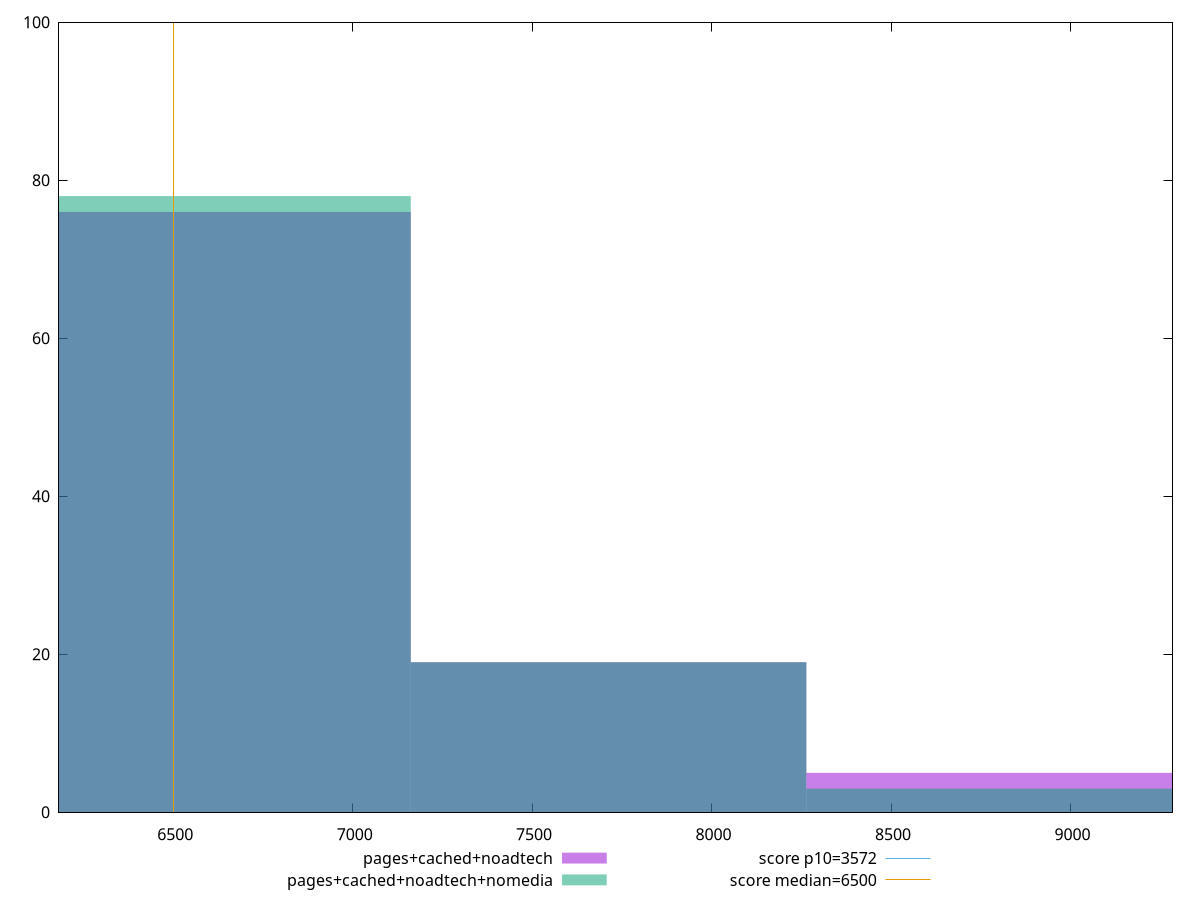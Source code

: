 reset

$pagesCachedNoadtech <<EOF
8814.785629876864 5
6611.089222407648 76
7712.937426142256 19
EOF

$pagesCachedNoadtechNomedia <<EOF
7712.937426142256 19
6611.089222407648 78
8814.785629876864 3
EOF

set key outside below
set boxwidth 1101.848203734608
set xrange [6182.076000000001:9283.839]
set yrange [0:100]
set trange [0:100]
set style fill transparent solid 0.5 noborder

set parametric
set terminal svg size 640, 500 enhanced background rgb 'white'
set output "report_00013_2021-02-09T12-04-24.940Z/first-cpu-idle/comparison/histogram/2_vs_3.svg"

plot $pagesCachedNoadtech title "pages+cached+noadtech" with boxes, \
     $pagesCachedNoadtechNomedia title "pages+cached+noadtech+nomedia" with boxes, \
     3572,t title "score p10=3572", \
     6500,t title "score median=6500"

reset
